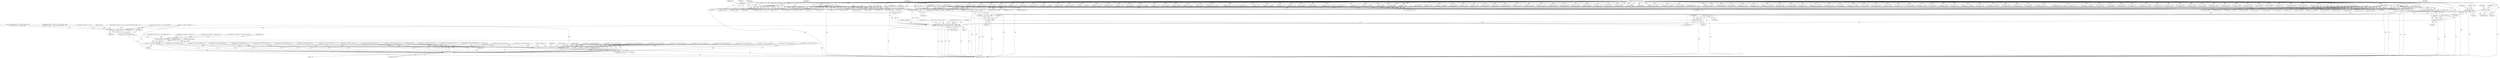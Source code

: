 digraph "0_radare2_f41e941341e44aa86edd4483c4487ec09a074257@pointer" {
"1002012" [label="(Call,buf[4] & 0x0f)"];
"1000300" [label="(Call,buf[4] | (buf[5] << 8) | (buf[6] << 16) | (buf[7] << 24))"];
"1000129" [label="(MethodParameterIn,const ut8 *buf)"];
"1000304" [label="(Call,(buf[5] << 8) | (buf[6] << 16) | (buf[7] << 24))"];
"1000305" [label="(Call,buf[5] << 8)"];
"1000310" [label="(Call,(buf[6] << 16) | (buf[7] << 24))"];
"1000311" [label="(Call,buf[6] << 16)"];
"1000316" [label="(Call,buf[7] << 24)"];
"1000195" [label="(Call,buf[4] | (buf[5] << 8) | (buf[6] << 16) | (buf[7] << 24))"];
"1000199" [label="(Call,(buf[5] << 8) | (buf[6] << 16) | (buf[7] << 24))"];
"1000200" [label="(Call,buf[5] << 8)"];
"1000205" [label="(Call,(buf[6] << 16) | (buf[7] << 24))"];
"1000206" [label="(Call,buf[6] << 16)"];
"1000211" [label="(Call,buf[7] << 24)"];
"1002007" [label="(Call,snprintf (str, sizeof (str), \" {v%i, v%i, v%i, v%i, v%i}\", buf[4] & 0x0f,\n \t\t\t\t\t\t\t(buf[4] & 0xf0) >> 4, buf[5] & 0x0f, (buf[5] & 0xf0) >> 4, buf[1] & 0x0f))"];
"1002050" [label="(Call,r_str_concat (strasm, str))"];
"1002048" [label="(Call,strasm = r_str_concat (strasm, str))"];
"1002112" [label="(Call,r_str_concat (strasm, str))"];
"1002110" [label="(Call,strasm = r_str_concat (strasm, str))"];
"1002136" [label="(Call,strncpy (op->buf_asm, strasm, sizeof (op->buf_asm) - 1))"];
"1002198" [label="(Call,free (strasm))"];
"1002018" [label="(Call,buf[4] & 0xf0)"];
"1002017" [label="(Call,(buf[4] & 0xf0) >> 4)"];
"1001909" [label="(Call,buf[3] << 8)"];
"1002049" [label="(Identifier,strasm)"];
"1000666" [label="(Call,buf[0] == 0x19)"];
"1000498" [label="(Call,(int) buf[1])"];
"1000195" [label="(Call,buf[4] | (buf[5] << 8) | (buf[6] << 16) | (buf[7] << 24))"];
"1000778" [label="(Call,(int) buf[1])"];
"1000600" [label="(Call,buf[4] << 16)"];
"1000204" [label="(Literal,8)"];
"1002198" [label="(Call,free (strasm))"];
"1002135" [label="(Block,)"];
"1002127" [label="(Call,strasm = NULL)"];
"1001306" [label="(Call,buf[4] & 0x0f)"];
"1002048" [label="(Call,strasm = r_str_concat (strasm, str))"];
"1002022" [label="(Literal,0xf0)"];
"1002019" [label="(Call,buf[4])"];
"1001258" [label="(Call,buf[3] << 8)"];
"1000897" [label="(Call,strasm = r_str_concat (strasm, str))"];
"1001976" [label="(Call,snprintf (str, sizeof (str), \" {v%i, v%i, v%i, v%i}\", buf[4] & 0x0f,\n \t\t\t\t\t\t\t(buf[4] & 0xf0) >> 4, buf[5] & 0x0f, (buf[5] & 0xf0) >> 4))"];
"1000438" [label="(Call,buf[3] << 8)"];
"1001103" [label="(Call,buf[4] & 0x0f)"];
"1000430" [label="(Call,(int) buf[1])"];
"1001188" [label="(Call,strasm = r_str_concat (strasm, str))"];
"1001198" [label="(Call,(int) buf[1])"];
"1000883" [label="(Call,strasm = r_str_concat (strasm, str))"];
"1000866" [label="(Call,(buf[3] << 8) | buf[2])"];
"1000489" [label="(Call,strasm = r_str_concat (strasm, str))"];
"1000716" [label="(Call,(llint)buf[3])"];
"1002069" [label="(Call,snprintf (str, sizeof (str), \", %s ; 0x%x\", flag_str, vB))"];
"1001217" [label="(Call,buf[5] << 8)"];
"1000196" [label="(Call,buf[4])"];
"1001158" [label="(Call,buf[5] & 0x0f)"];
"1000724" [label="(Call,(llint)buf[4])"];
"1001109" [label="(Call,buf[4] & 0xf0)"];
"1001789" [label="(Call,(buf[3] << 8) | buf[2])"];
"1002043" [label="(Call,snprintf (str, sizeof (str), \" {}\"))"];
"1000215" [label="(Literal,24)"];
"1002078" [label="(Call,snprintf (str, sizeof (str), \", class+%i\", vB))"];
"1001651" [label="(Call,buf[0] == 0x23)"];
"1000131" [label="(Block,)"];
"1001062" [label="(Call,buf[1] & 0x0f)"];
"1000558" [label="(Call,buf[3] << 8)"];
"1000785" [label="(Call,(int) buf[2])"];
"1000212" [label="(Call,buf[7])"];
"1002017" [label="(Call,(buf[4] & 0xf0) >> 4)"];
"1002199" [label="(Identifier,strasm)"];
"1000966" [label="(Call,buf[4] << 16)"];
"1001342" [label="(Call,buf[5] & 0x0f)"];
"1001389" [label="(Call,(buf[3] << 8) | buf[2])"];
"1001636" [label="(Call,buf[3] << 8)"];
"1002150" [label="(Identifier,op)"];
"1000311" [label="(Call,buf[6] << 16)"];
"1001782" [label="(Call,(int) buf[1])"];
"1000421" [label="(Call,strasm = r_str_concat (strasm, str))"];
"1002056" [label="(Identifier,buf)"];
"1001919" [label="(Block,)"];
"1001619" [label="(Call,buf[1] & 0x0f)"];
"1001440" [label="(Call,buf[0] == 0x22)"];
"1000320" [label="(Literal,24)"];
"1000700" [label="(Call,(int) buf[1])"];
"1000246" [label="(Call,buf[2] | (buf[3] << 8))"];
"1002018" [label="(Call,buf[4] & 0xf0)"];
"1000955" [label="(Call,buf[2] | (buf[3] << 8) | (buf[4] << 16) | (buf[5] << 24))"];
"1002016" [label="(Literal,0x0f)"];
"1001004" [label="(Call,buf[3] << 8)"];
"1000316" [label="(Call,buf[7] << 24)"];
"1001003" [label="(Call,buf[3] << 8 | buf[2])"];
"1002201" [label="(Identifier,size)"];
"1002020" [label="(Identifier,buf)"];
"1000463" [label="(Call,buf[3] << 8)"];
"1000594" [label="(Call,buf[3] << 8)"];
"1000309" [label="(Literal,8)"];
"1001573" [label="(Call,(int) buf[1])"];
"1001509" [label="(Call,buf[1] & 0x0f)"];
"1000207" [label="(Call,buf[6])"];
"1001051" [label="(Call,strasm = r_str_concat (strasm, str))"];
"1001030" [label="(Call,buf[2] | (buf[3] << 8) | (buf[4] << 16) | (buf[5] << 24))"];
"1002114" [label="(Identifier,str)"];
"1002029" [label="(Call,(buf[5] & 0xf0) >> 4)"];
"1000193" [label="(Call,first_key = buf[4] | (buf[5] << 8) | (buf[6] << 16) | (buf[7] << 24))"];
"1001318" [label="(Call,buf[5] & 0x0f)"];
"1000917" [label="(Call,strasm = r_str_concat (strasm, str))"];
"1000909" [label="(Call,buf[3] << 8)"];
"1001921" [label="(Call,snprintf (str, sizeof (str), \" {v%i}\", buf[4] & 0x0f))"];
"1000509" [label="(Call,strasm = r_str_concat (strasm, str))"];
"1001969" [label="(Call,buf[5] & 0x0f)"];
"1001635" [label="(Call,(buf[3] << 8) | buf[2])"];
"1002137" [label="(Call,op->buf_asm)"];
"1000313" [label="(Identifier,buf)"];
"1001348" [label="(Call,buf[5] & 0xf0)"];
"1000944" [label="(Call,strasm = r_str_concat (strasm, str))"];
"1000732" [label="(Call,(llint)buf[5])"];
"1000850" [label="(Call,buf[1] & 0x0f)"];
"1001800" [label="(Call,(buf[5] << 8) | buf[4])"];
"1000636" [label="(Call,strasm = r_str_concat (strasm, str))"];
"1001747" [label="(Call,buf[2] << 24)"];
"1001382" [label="(Call,(int) buf[1])"];
"1001070" [label="(Call,buf[3] << 8)"];
"1001205" [label="(Call,(buf[3] << 8) | buf[2])"];
"1000814" [label="(Call,(int) buf[1])"];
"1000805" [label="(Call,strasm = r_str_concat (strasm, str))"];
"1002024" [label="(Call,buf[5] & 0x0f)"];
"1001790" [label="(Call,buf[3] << 8)"];
"1000375" [label="(Call,strasm = strdup (op->buf_asm))"];
"1001926" [label="(Call,buf[4] & 0x0f)"];
"1000474" [label="(Call,buf[5] << 8)"];
"1002041" [label="(ControlStructure,break;)"];
"1000304" [label="(Call,(buf[5] << 8) | (buf[6] << 16) | (buf[7] << 24))"];
"1000936" [label="(Call,buf[3] << 8)"];
"1001722" [label="(Call,(int) buf[1])"];
"1001275" [label="(Call,buf[4] & 0x0f)"];
"1000548" [label="(Call,(int) buf[1])"];
"1000985" [label="(Call,buf[1] & 0x0f)"];
"1000655" [label="(Call,buf[2] << 16)"];
"1002054" [label="(Call,buf[0] == 0x24)"];
"1002111" [label="(Identifier,strasm)"];
"1002052" [label="(Identifier,str)"];
"1001646" [label="(Call,buf[0] == 0x20)"];
"1000769" [label="(Call,strasm = r_str_concat (strasm, str))"];
"1002026" [label="(Identifier,buf)"];
"1000526" [label="(Call,buf[1] & 0xf0)"];
"1001164" [label="(Call,buf[5] & 0xf0)"];
"1000312" [label="(Call,buf[6])"];
"1002115" [label="(ControlStructure,break;)"];
"1000315" [label="(Literal,16)"];
"1002009" [label="(Call,sizeof (str))"];
"1000408" [label="(Call,buf[1] & 0xf0)"];
"1000858" [label="(Call,buf[1] & 0xf0)"];
"1000250" [label="(Call,buf[3] << 8)"];
"1001021" [label="(Call,(int) buf[1])"];
"1001249" [label="(Call,buf[1] & 0xf0)"];
"1001152" [label="(Call,buf[4] & 0xf0)"];
"1001091" [label="(Call,buf[4] & 0x0f)"];
"1000828" [label="(Call,(int) buf[3])"];
"1001525" [label="(Call,(buf[3]<<8) | buf[2])"];
"1001257" [label="(Call,(buf[3] << 8) | buf[2])"];
"1000926" [label="(Call,(int) buf[1])"];
"1001944" [label="(Call,buf[4] & 0xf0)"];
"1002036" [label="(Call,buf[1] & 0x0f)"];
"1001373" [label="(Call,strasm = r_str_concat (strasm, str))"];
"1000206" [label="(Call,buf[6] << 16)"];
"1000908" [label="(Call,buf[3] << 8 | buf[2])"];
"1001312" [label="(Call,buf[4] & 0xf0)"];
"1000318" [label="(Identifier,buf)"];
"1000792" [label="(Call,(int) buf[3])"];
"1000611" [label="(Call,buf[0] == 0x17)"];
"1000187" [label="(Call,buf[3] << 8)"];
"1000971" [label="(Call,buf[5] << 24)"];
"1000557" [label="(Call,(buf[3] << 8) | buf[2])"];
"1001999" [label="(Call,buf[5] & 0xf0)"];
"1001293" [label="(Call,buf[4] & 0xf0)"];
"1001981" [label="(Call,buf[4] & 0x0f)"];
"1000473" [label="(Call,(buf[5] << 8) | buf[4])"];
"1000305" [label="(Call,buf[5] << 8)"];
"1000740" [label="(Call,(llint)buf[6])"];
"1001713" [label="(Call,strasm = r_str_concat (strasm, str))"];
"1001041" [label="(Call,buf[4] << 16)"];
"1000292" [label="(Call,buf[3] << 8)"];
"1001069" [label="(Call,(buf[3] << 8) | buf[2])"];
"1001399" [label="(Call,buf[0] == 0x1a)"];
"1000582" [label="(Call,(int) buf[1])"];
"1002112" [label="(Call,r_str_concat (strasm, str))"];
"1000935" [label="(Call,buf[3] << 8 | buf[2])"];
"1000645" [label="(Call,(int) buf[1])"];
"1000976" [label="(Call,strasm = r_str_concat (strasm, str))"];
"1000129" [label="(MethodParameterIn,const ut8 *buf)"];
"1001435" [label="(Call,buf[0] == 0x1f)"];
"1000539" [label="(Call,strasm = r_str_concat (strasm, str))"];
"1002104" [label="(Call,snprintf (str, sizeof (str), \", method+%i\", vB))"];
"1001888" [label="(Call,strasm = r_str_concat (strasm, str))"];
"1001957" [label="(Call,buf[4] & 0x0f)"];
"1001993" [label="(Call,buf[5] & 0x0f)"];
"1000200" [label="(Call,buf[5] << 8)"];
"1000993" [label="(Call,buf[1] & 0xf0)"];
"1001134" [label="(Call,buf[5] & 0x0f)"];
"1001731" [label="(Call,buf[5] | (buf[4] << 8) | (buf[3] << 16) | (buf[2] << 24))"];
"1002136" [label="(Call,strncpy (op->buf_asm, strasm, sizeof (op->buf_asm) - 1))"];
"1001610" [label="(Call,strasm = r_str_concat (strasm, str))"];
"1001216" [label="(Call,(buf[5] << 8) | buf[4])"];
"1002051" [label="(Identifier,strasm)"];
"1001581" [label="(Call,buf[3] << 8)"];
"1001773" [label="(Call,strasm = r_str_concat (strasm, str))"];
"1001517" [label="(Call,buf[1] & 0xf0)"];
"1001287" [label="(Call,buf[4] & 0x0f)"];
"1001810" [label="(Call,buf[0] == 0x25)"];
"1001564" [label="(Call,strasm = r_str_concat (strasm, str))"];
"1002050" [label="(Call,r_str_concat (strasm, str))"];
"1001801" [label="(Call,buf[5] << 8)"];
"1001237" [label="(Call,strasm = r_str_concat (strasm, str))"];
"1002013" [label="(Call,buf[4])"];
"1001526" [label="(Call,buf[3]<<8)"];
"1001987" [label="(Call,buf[4] & 0xf0)"];
"1000300" [label="(Call,buf[4] | (buf[5] << 8) | (buf[6] << 16) | (buf[7] << 24))"];
"1001736" [label="(Call,buf[4] << 8)"];
"1000960" [label="(Call,buf[3] << 8)"];
"1001580" [label="(Call,(buf[3] << 8) | buf[2])"];
"1000867" [label="(Call,buf[3] << 8)"];
"1000453" [label="(Call,strasm = r_str_concat (strasm, str))"];
"1001046" [label="(Call,buf[5] << 24)"];
"1001933" [label="(Call,snprintf (str, sizeof (str), \" {v%i, v%i}\", buf[4] & 0x0f, (buf[4] & 0xf0) >> 4))"];
"1000306" [label="(Call,buf[5])"];
"1002023" [label="(Literal,4)"];
"1002202" [label="(MethodReturn,static int)"];
"1000301" [label="(Call,buf[4])"];
"1002011" [label="(Literal,\" {v%i, v%i, v%i, v%i, v%i}\")"];
"1000208" [label="(Identifier,buf)"];
"1002140" [label="(Identifier,strasm)"];
"1001908" [label="(Call,(buf[3] << 8) | buf[2])"];
"1001963" [label="(Call,buf[4] & 0xf0)"];
"1002141" [label="(Call,sizeof (op->buf_asm) - 1)"];
"1000211" [label="(Call,buf[7] << 24)"];
"1001742" [label="(Call,buf[3] << 16)"];
"1000394" [label="(Block,)"];
"1000756" [label="(Call,(llint)buf[8])"];
"1001500" [label="(Call,strasm = r_str_concat (strasm, str))"];
"1000183" [label="(Call,buf[2] | (buf[3] << 8))"];
"1000589" [label="(Call,buf[2] | (buf[3] << 8) | (buf[4] << 16) | (buf[5] << 24))"];
"1000317" [label="(Call,buf[7])"];
"1000352" [label="(Call,strasm = NULL)"];
"1000841" [label="(Call,strasm = r_str_concat (strasm, str))"];
"1000462" [label="(Call,(buf[3] << 8) | buf[2])"];
"1000892" [label="(Call,(char) buf[1])"];
"1000201" [label="(Call,buf[5])"];
"1000763" [label="(Call,(llint)buf[9])"];
"1000298" [label="(Call,array_size = buf[4] | (buf[5] << 8) | (buf[6] << 16) | (buf[7] << 24))"];
"1001128" [label="(Call,buf[4] & 0xf0)"];
"1000310" [label="(Call,(buf[6] << 16) | (buf[7] << 24))"];
"1001206" [label="(Call,buf[3] << 8)"];
"1001952" [label="(Call,snprintf (str, sizeof (str), \" {v%i, v%i, v%i}\", buf[4] & 0x0f,\n \t\t\t\t\t\t\t(buf[4] & 0xf0) >> 4, buf[5] & 0x0f))"];
"1002110" [label="(Call,strasm = r_str_concat (strasm, str))"];
"1000437" [label="(Call,(buf[3] << 8) | buf[2])"];
"1001035" [label="(Call,buf[3] << 8)"];
"1000748" [label="(Call,(llint)buf[7])"];
"1000199" [label="(Call,(buf[5] << 8) | (buf[6] << 16) | (buf[7] << 24))"];
"1000205" [label="(Call,(buf[6] << 16) | (buf[7] << 24))"];
"1000605" [label="(Call,buf[5] << 24)"];
"1002095" [label="(Call,snprintf (str, sizeof (str), \", %s ; 0x%x\", flag_str, vB))"];
"1001012" [label="(Call,strasm = r_str_concat (strasm, str))"];
"1001122" [label="(Call,buf[4] & 0x0f)"];
"1002007" [label="(Call,snprintf (str, sizeof (str), \" {v%i, v%i, v%i, v%i, v%i}\", buf[4] & 0x0f,\n \t\t\t\t\t\t\t(buf[4] & 0xf0) >> 4, buf[5] & 0x0f, (buf[5] & 0xf0) >> 4, buf[1] & 0x0f))"];
"1000660" [label="(Call,buf[3] << 24)"];
"1000210" [label="(Literal,16)"];
"1000573" [label="(Call,strasm = r_str_concat (strasm, str))"];
"1000518" [label="(Call,buf[1] & 0x0f)"];
"1001627" [label="(Call,buf[1] & 0xf0)"];
"1000691" [label="(Call,strasm = r_str_concat (strasm, str))"];
"1000142" [label="(Call,(int) buf[0])"];
"1001429" [label="(Call,buf[0] == 0x1c)"];
"1002030" [label="(Call,buf[5] & 0xf0)"];
"1001330" [label="(Call,buf[4] & 0x0f)"];
"1002012" [label="(Call,buf[4] & 0x0f)"];
"1001900" [label="(Call,buf[1] & 0xf0)"];
"1000213" [label="(Identifier,buf)"];
"1000159" [label="(Call,op->buf_asm[0] = 0)"];
"1001336" [label="(Call,buf[4] & 0xf0)"];
"1000709" [label="(Call,(llint)buf[2])"];
"1000821" [label="(Call,(int) buf[2])"];
"1001146" [label="(Call,buf[4] & 0x0f)"];
"1002008" [label="(Identifier,str)"];
"1001938" [label="(Call,buf[4] & 0x0f)"];
"1001390" [label="(Call,buf[3] << 8)"];
"1000167" [label="(Call,buf[0] == 0x00)"];
"1000400" [label="(Call,buf[1] & 0x0f)"];
"1000288" [label="(Call,buf[2] | (buf[3] << 8))"];
"1002113" [label="(Identifier,strasm)"];
"1002012" -> "1002007"  [label="AST: "];
"1002012" -> "1002016"  [label="CFG: "];
"1002013" -> "1002012"  [label="AST: "];
"1002016" -> "1002012"  [label="AST: "];
"1002020" -> "1002012"  [label="CFG: "];
"1002012" -> "1002007"  [label="DDG: "];
"1002012" -> "1002007"  [label="DDG: "];
"1000300" -> "1002012"  [label="DDG: "];
"1000195" -> "1002012"  [label="DDG: "];
"1000129" -> "1002012"  [label="DDG: "];
"1002012" -> "1002018"  [label="DDG: "];
"1000300" -> "1000298"  [label="AST: "];
"1000300" -> "1000304"  [label="CFG: "];
"1000301" -> "1000300"  [label="AST: "];
"1000304" -> "1000300"  [label="AST: "];
"1000298" -> "1000300"  [label="CFG: "];
"1000300" -> "1002202"  [label="DDG: "];
"1000300" -> "1002202"  [label="DDG: "];
"1000300" -> "1000298"  [label="DDG: "];
"1000300" -> "1000298"  [label="DDG: "];
"1000129" -> "1000300"  [label="DDG: "];
"1000304" -> "1000300"  [label="DDG: "];
"1000304" -> "1000300"  [label="DDG: "];
"1000300" -> "1000473"  [label="DDG: "];
"1000300" -> "1000600"  [label="DDG: "];
"1000300" -> "1000724"  [label="DDG: "];
"1000300" -> "1000966"  [label="DDG: "];
"1000300" -> "1001041"  [label="DDG: "];
"1000300" -> "1001091"  [label="DDG: "];
"1000300" -> "1001103"  [label="DDG: "];
"1000300" -> "1001122"  [label="DDG: "];
"1000300" -> "1001146"  [label="DDG: "];
"1000300" -> "1001216"  [label="DDG: "];
"1000300" -> "1001275"  [label="DDG: "];
"1000300" -> "1001287"  [label="DDG: "];
"1000300" -> "1001306"  [label="DDG: "];
"1000300" -> "1001330"  [label="DDG: "];
"1000300" -> "1001736"  [label="DDG: "];
"1000300" -> "1001800"  [label="DDG: "];
"1000300" -> "1001926"  [label="DDG: "];
"1000300" -> "1001938"  [label="DDG: "];
"1000300" -> "1001957"  [label="DDG: "];
"1000300" -> "1001981"  [label="DDG: "];
"1000129" -> "1000126"  [label="AST: "];
"1000129" -> "1002202"  [label="DDG: "];
"1000129" -> "1000142"  [label="DDG: "];
"1000129" -> "1000167"  [label="DDG: "];
"1000129" -> "1000183"  [label="DDG: "];
"1000129" -> "1000187"  [label="DDG: "];
"1000129" -> "1000195"  [label="DDG: "];
"1000129" -> "1000200"  [label="DDG: "];
"1000129" -> "1000206"  [label="DDG: "];
"1000129" -> "1000211"  [label="DDG: "];
"1000129" -> "1000246"  [label="DDG: "];
"1000129" -> "1000250"  [label="DDG: "];
"1000129" -> "1000288"  [label="DDG: "];
"1000129" -> "1000292"  [label="DDG: "];
"1000129" -> "1000305"  [label="DDG: "];
"1000129" -> "1000311"  [label="DDG: "];
"1000129" -> "1000316"  [label="DDG: "];
"1000129" -> "1000400"  [label="DDG: "];
"1000129" -> "1000408"  [label="DDG: "];
"1000129" -> "1000430"  [label="DDG: "];
"1000129" -> "1000438"  [label="DDG: "];
"1000129" -> "1000437"  [label="DDG: "];
"1000129" -> "1000463"  [label="DDG: "];
"1000129" -> "1000462"  [label="DDG: "];
"1000129" -> "1000474"  [label="DDG: "];
"1000129" -> "1000473"  [label="DDG: "];
"1000129" -> "1000498"  [label="DDG: "];
"1000129" -> "1000518"  [label="DDG: "];
"1000129" -> "1000526"  [label="DDG: "];
"1000129" -> "1000548"  [label="DDG: "];
"1000129" -> "1000558"  [label="DDG: "];
"1000129" -> "1000557"  [label="DDG: "];
"1000129" -> "1000582"  [label="DDG: "];
"1000129" -> "1000589"  [label="DDG: "];
"1000129" -> "1000594"  [label="DDG: "];
"1000129" -> "1000600"  [label="DDG: "];
"1000129" -> "1000605"  [label="DDG: "];
"1000129" -> "1000611"  [label="DDG: "];
"1000129" -> "1000645"  [label="DDG: "];
"1000129" -> "1000655"  [label="DDG: "];
"1000129" -> "1000660"  [label="DDG: "];
"1000129" -> "1000666"  [label="DDG: "];
"1000129" -> "1000700"  [label="DDG: "];
"1000129" -> "1000709"  [label="DDG: "];
"1000129" -> "1000716"  [label="DDG: "];
"1000129" -> "1000724"  [label="DDG: "];
"1000129" -> "1000732"  [label="DDG: "];
"1000129" -> "1000740"  [label="DDG: "];
"1000129" -> "1000748"  [label="DDG: "];
"1000129" -> "1000756"  [label="DDG: "];
"1000129" -> "1000763"  [label="DDG: "];
"1000129" -> "1000778"  [label="DDG: "];
"1000129" -> "1000785"  [label="DDG: "];
"1000129" -> "1000792"  [label="DDG: "];
"1000129" -> "1000814"  [label="DDG: "];
"1000129" -> "1000821"  [label="DDG: "];
"1000129" -> "1000828"  [label="DDG: "];
"1000129" -> "1000850"  [label="DDG: "];
"1000129" -> "1000858"  [label="DDG: "];
"1000129" -> "1000867"  [label="DDG: "];
"1000129" -> "1000866"  [label="DDG: "];
"1000129" -> "1000892"  [label="DDG: "];
"1000129" -> "1000909"  [label="DDG: "];
"1000129" -> "1000908"  [label="DDG: "];
"1000129" -> "1000926"  [label="DDG: "];
"1000129" -> "1000936"  [label="DDG: "];
"1000129" -> "1000935"  [label="DDG: "];
"1000129" -> "1000955"  [label="DDG: "];
"1000129" -> "1000960"  [label="DDG: "];
"1000129" -> "1000966"  [label="DDG: "];
"1000129" -> "1000971"  [label="DDG: "];
"1000129" -> "1000985"  [label="DDG: "];
"1000129" -> "1000993"  [label="DDG: "];
"1000129" -> "1001004"  [label="DDG: "];
"1000129" -> "1001003"  [label="DDG: "];
"1000129" -> "1001021"  [label="DDG: "];
"1000129" -> "1001030"  [label="DDG: "];
"1000129" -> "1001035"  [label="DDG: "];
"1000129" -> "1001041"  [label="DDG: "];
"1000129" -> "1001046"  [label="DDG: "];
"1000129" -> "1001062"  [label="DDG: "];
"1000129" -> "1001070"  [label="DDG: "];
"1000129" -> "1001069"  [label="DDG: "];
"1000129" -> "1001091"  [label="DDG: "];
"1000129" -> "1001103"  [label="DDG: "];
"1000129" -> "1001109"  [label="DDG: "];
"1000129" -> "1001122"  [label="DDG: "];
"1000129" -> "1001128"  [label="DDG: "];
"1000129" -> "1001134"  [label="DDG: "];
"1000129" -> "1001146"  [label="DDG: "];
"1000129" -> "1001152"  [label="DDG: "];
"1000129" -> "1001158"  [label="DDG: "];
"1000129" -> "1001164"  [label="DDG: "];
"1000129" -> "1001198"  [label="DDG: "];
"1000129" -> "1001206"  [label="DDG: "];
"1000129" -> "1001205"  [label="DDG: "];
"1000129" -> "1001217"  [label="DDG: "];
"1000129" -> "1001216"  [label="DDG: "];
"1000129" -> "1001249"  [label="DDG: "];
"1000129" -> "1001258"  [label="DDG: "];
"1000129" -> "1001257"  [label="DDG: "];
"1000129" -> "1001275"  [label="DDG: "];
"1000129" -> "1001287"  [label="DDG: "];
"1000129" -> "1001293"  [label="DDG: "];
"1000129" -> "1001306"  [label="DDG: "];
"1000129" -> "1001312"  [label="DDG: "];
"1000129" -> "1001318"  [label="DDG: "];
"1000129" -> "1001330"  [label="DDG: "];
"1000129" -> "1001336"  [label="DDG: "];
"1000129" -> "1001342"  [label="DDG: "];
"1000129" -> "1001348"  [label="DDG: "];
"1000129" -> "1001382"  [label="DDG: "];
"1000129" -> "1001390"  [label="DDG: "];
"1000129" -> "1001389"  [label="DDG: "];
"1000129" -> "1001399"  [label="DDG: "];
"1000129" -> "1001429"  [label="DDG: "];
"1000129" -> "1001435"  [label="DDG: "];
"1000129" -> "1001440"  [label="DDG: "];
"1000129" -> "1001509"  [label="DDG: "];
"1000129" -> "1001517"  [label="DDG: "];
"1000129" -> "1001526"  [label="DDG: "];
"1000129" -> "1001525"  [label="DDG: "];
"1000129" -> "1001573"  [label="DDG: "];
"1000129" -> "1001581"  [label="DDG: "];
"1000129" -> "1001580"  [label="DDG: "];
"1000129" -> "1001619"  [label="DDG: "];
"1000129" -> "1001627"  [label="DDG: "];
"1000129" -> "1001636"  [label="DDG: "];
"1000129" -> "1001635"  [label="DDG: "];
"1000129" -> "1001646"  [label="DDG: "];
"1000129" -> "1001651"  [label="DDG: "];
"1000129" -> "1001722"  [label="DDG: "];
"1000129" -> "1001731"  [label="DDG: "];
"1000129" -> "1001736"  [label="DDG: "];
"1000129" -> "1001742"  [label="DDG: "];
"1000129" -> "1001747"  [label="DDG: "];
"1000129" -> "1001782"  [label="DDG: "];
"1000129" -> "1001790"  [label="DDG: "];
"1000129" -> "1001789"  [label="DDG: "];
"1000129" -> "1001801"  [label="DDG: "];
"1000129" -> "1001800"  [label="DDG: "];
"1000129" -> "1001810"  [label="DDG: "];
"1000129" -> "1001900"  [label="DDG: "];
"1000129" -> "1001909"  [label="DDG: "];
"1000129" -> "1001908"  [label="DDG: "];
"1000129" -> "1001926"  [label="DDG: "];
"1000129" -> "1001938"  [label="DDG: "];
"1000129" -> "1001944"  [label="DDG: "];
"1000129" -> "1001957"  [label="DDG: "];
"1000129" -> "1001963"  [label="DDG: "];
"1000129" -> "1001969"  [label="DDG: "];
"1000129" -> "1001981"  [label="DDG: "];
"1000129" -> "1001987"  [label="DDG: "];
"1000129" -> "1001993"  [label="DDG: "];
"1000129" -> "1001999"  [label="DDG: "];
"1000129" -> "1002018"  [label="DDG: "];
"1000129" -> "1002024"  [label="DDG: "];
"1000129" -> "1002030"  [label="DDG: "];
"1000129" -> "1002036"  [label="DDG: "];
"1000129" -> "1002054"  [label="DDG: "];
"1000304" -> "1000310"  [label="CFG: "];
"1000305" -> "1000304"  [label="AST: "];
"1000310" -> "1000304"  [label="AST: "];
"1000304" -> "1002202"  [label="DDG: "];
"1000304" -> "1002202"  [label="DDG: "];
"1000305" -> "1000304"  [label="DDG: "];
"1000305" -> "1000304"  [label="DDG: "];
"1000310" -> "1000304"  [label="DDG: "];
"1000310" -> "1000304"  [label="DDG: "];
"1000305" -> "1000309"  [label="CFG: "];
"1000306" -> "1000305"  [label="AST: "];
"1000309" -> "1000305"  [label="AST: "];
"1000313" -> "1000305"  [label="CFG: "];
"1000305" -> "1002202"  [label="DDG: "];
"1000305" -> "1000474"  [label="DDG: "];
"1000305" -> "1000605"  [label="DDG: "];
"1000305" -> "1000732"  [label="DDG: "];
"1000305" -> "1000971"  [label="DDG: "];
"1000305" -> "1001046"  [label="DDG: "];
"1000305" -> "1001134"  [label="DDG: "];
"1000305" -> "1001158"  [label="DDG: "];
"1000305" -> "1001217"  [label="DDG: "];
"1000305" -> "1001318"  [label="DDG: "];
"1000305" -> "1001342"  [label="DDG: "];
"1000305" -> "1001731"  [label="DDG: "];
"1000305" -> "1001801"  [label="DDG: "];
"1000305" -> "1001969"  [label="DDG: "];
"1000305" -> "1001993"  [label="DDG: "];
"1000305" -> "1002024"  [label="DDG: "];
"1000310" -> "1000316"  [label="CFG: "];
"1000311" -> "1000310"  [label="AST: "];
"1000316" -> "1000310"  [label="AST: "];
"1000310" -> "1002202"  [label="DDG: "];
"1000310" -> "1002202"  [label="DDG: "];
"1000311" -> "1000310"  [label="DDG: "];
"1000311" -> "1000310"  [label="DDG: "];
"1000316" -> "1000310"  [label="DDG: "];
"1000316" -> "1000310"  [label="DDG: "];
"1000311" -> "1000315"  [label="CFG: "];
"1000312" -> "1000311"  [label="AST: "];
"1000315" -> "1000311"  [label="AST: "];
"1000318" -> "1000311"  [label="CFG: "];
"1000311" -> "1002202"  [label="DDG: "];
"1000311" -> "1000740"  [label="DDG: "];
"1000316" -> "1000320"  [label="CFG: "];
"1000317" -> "1000316"  [label="AST: "];
"1000320" -> "1000316"  [label="AST: "];
"1000316" -> "1002202"  [label="DDG: "];
"1000316" -> "1000748"  [label="DDG: "];
"1000195" -> "1000193"  [label="AST: "];
"1000195" -> "1000199"  [label="CFG: "];
"1000196" -> "1000195"  [label="AST: "];
"1000199" -> "1000195"  [label="AST: "];
"1000193" -> "1000195"  [label="CFG: "];
"1000195" -> "1002202"  [label="DDG: "];
"1000195" -> "1002202"  [label="DDG: "];
"1000195" -> "1000193"  [label="DDG: "];
"1000195" -> "1000193"  [label="DDG: "];
"1000199" -> "1000195"  [label="DDG: "];
"1000199" -> "1000195"  [label="DDG: "];
"1000195" -> "1000473"  [label="DDG: "];
"1000195" -> "1000600"  [label="DDG: "];
"1000195" -> "1000724"  [label="DDG: "];
"1000195" -> "1000966"  [label="DDG: "];
"1000195" -> "1001041"  [label="DDG: "];
"1000195" -> "1001091"  [label="DDG: "];
"1000195" -> "1001103"  [label="DDG: "];
"1000195" -> "1001122"  [label="DDG: "];
"1000195" -> "1001146"  [label="DDG: "];
"1000195" -> "1001216"  [label="DDG: "];
"1000195" -> "1001275"  [label="DDG: "];
"1000195" -> "1001287"  [label="DDG: "];
"1000195" -> "1001306"  [label="DDG: "];
"1000195" -> "1001330"  [label="DDG: "];
"1000195" -> "1001736"  [label="DDG: "];
"1000195" -> "1001800"  [label="DDG: "];
"1000195" -> "1001926"  [label="DDG: "];
"1000195" -> "1001938"  [label="DDG: "];
"1000195" -> "1001957"  [label="DDG: "];
"1000195" -> "1001981"  [label="DDG: "];
"1000199" -> "1000205"  [label="CFG: "];
"1000200" -> "1000199"  [label="AST: "];
"1000205" -> "1000199"  [label="AST: "];
"1000199" -> "1002202"  [label="DDG: "];
"1000199" -> "1002202"  [label="DDG: "];
"1000200" -> "1000199"  [label="DDG: "];
"1000200" -> "1000199"  [label="DDG: "];
"1000205" -> "1000199"  [label="DDG: "];
"1000205" -> "1000199"  [label="DDG: "];
"1000200" -> "1000204"  [label="CFG: "];
"1000201" -> "1000200"  [label="AST: "];
"1000204" -> "1000200"  [label="AST: "];
"1000208" -> "1000200"  [label="CFG: "];
"1000200" -> "1002202"  [label="DDG: "];
"1000200" -> "1000474"  [label="DDG: "];
"1000200" -> "1000605"  [label="DDG: "];
"1000200" -> "1000732"  [label="DDG: "];
"1000200" -> "1000971"  [label="DDG: "];
"1000200" -> "1001046"  [label="DDG: "];
"1000200" -> "1001134"  [label="DDG: "];
"1000200" -> "1001158"  [label="DDG: "];
"1000200" -> "1001217"  [label="DDG: "];
"1000200" -> "1001318"  [label="DDG: "];
"1000200" -> "1001342"  [label="DDG: "];
"1000200" -> "1001731"  [label="DDG: "];
"1000200" -> "1001801"  [label="DDG: "];
"1000200" -> "1001969"  [label="DDG: "];
"1000200" -> "1001993"  [label="DDG: "];
"1000200" -> "1002024"  [label="DDG: "];
"1000205" -> "1000211"  [label="CFG: "];
"1000206" -> "1000205"  [label="AST: "];
"1000211" -> "1000205"  [label="AST: "];
"1000205" -> "1002202"  [label="DDG: "];
"1000205" -> "1002202"  [label="DDG: "];
"1000206" -> "1000205"  [label="DDG: "];
"1000206" -> "1000205"  [label="DDG: "];
"1000211" -> "1000205"  [label="DDG: "];
"1000211" -> "1000205"  [label="DDG: "];
"1000206" -> "1000210"  [label="CFG: "];
"1000207" -> "1000206"  [label="AST: "];
"1000210" -> "1000206"  [label="AST: "];
"1000213" -> "1000206"  [label="CFG: "];
"1000206" -> "1002202"  [label="DDG: "];
"1000206" -> "1000740"  [label="DDG: "];
"1000211" -> "1000215"  [label="CFG: "];
"1000212" -> "1000211"  [label="AST: "];
"1000215" -> "1000211"  [label="AST: "];
"1000211" -> "1002202"  [label="DDG: "];
"1000211" -> "1000748"  [label="DDG: "];
"1002007" -> "1001919"  [label="AST: "];
"1002007" -> "1002036"  [label="CFG: "];
"1002008" -> "1002007"  [label="AST: "];
"1002009" -> "1002007"  [label="AST: "];
"1002011" -> "1002007"  [label="AST: "];
"1002017" -> "1002007"  [label="AST: "];
"1002024" -> "1002007"  [label="AST: "];
"1002029" -> "1002007"  [label="AST: "];
"1002036" -> "1002007"  [label="AST: "];
"1002041" -> "1002007"  [label="CFG: "];
"1002007" -> "1002202"  [label="DDG: "];
"1002007" -> "1002202"  [label="DDG: "];
"1002007" -> "1002202"  [label="DDG: "];
"1002007" -> "1002202"  [label="DDG: "];
"1002007" -> "1002202"  [label="DDG: "];
"1002007" -> "1002202"  [label="DDG: "];
"1002007" -> "1002202"  [label="DDG: "];
"1002017" -> "1002007"  [label="DDG: "];
"1002017" -> "1002007"  [label="DDG: "];
"1002024" -> "1002007"  [label="DDG: "];
"1002024" -> "1002007"  [label="DDG: "];
"1002029" -> "1002007"  [label="DDG: "];
"1002029" -> "1002007"  [label="DDG: "];
"1002036" -> "1002007"  [label="DDG: "];
"1002036" -> "1002007"  [label="DDG: "];
"1002007" -> "1002050"  [label="DDG: "];
"1002050" -> "1002048"  [label="AST: "];
"1002050" -> "1002052"  [label="CFG: "];
"1002051" -> "1002050"  [label="AST: "];
"1002052" -> "1002050"  [label="AST: "];
"1002048" -> "1002050"  [label="CFG: "];
"1002050" -> "1002048"  [label="DDG: "];
"1002050" -> "1002048"  [label="DDG: "];
"1000375" -> "1002050"  [label="DDG: "];
"1001933" -> "1002050"  [label="DDG: "];
"1001921" -> "1002050"  [label="DDG: "];
"1002043" -> "1002050"  [label="DDG: "];
"1001976" -> "1002050"  [label="DDG: "];
"1001952" -> "1002050"  [label="DDG: "];
"1002048" -> "1000394"  [label="AST: "];
"1002049" -> "1002048"  [label="AST: "];
"1002056" -> "1002048"  [label="CFG: "];
"1002048" -> "1002112"  [label="DDG: "];
"1002112" -> "1002110"  [label="AST: "];
"1002112" -> "1002114"  [label="CFG: "];
"1002113" -> "1002112"  [label="AST: "];
"1002114" -> "1002112"  [label="AST: "];
"1002110" -> "1002112"  [label="CFG: "];
"1002112" -> "1002202"  [label="DDG: "];
"1002112" -> "1002110"  [label="DDG: "];
"1002112" -> "1002110"  [label="DDG: "];
"1002078" -> "1002112"  [label="DDG: "];
"1002104" -> "1002112"  [label="DDG: "];
"1002095" -> "1002112"  [label="DDG: "];
"1002069" -> "1002112"  [label="DDG: "];
"1002110" -> "1000394"  [label="AST: "];
"1002111" -> "1002110"  [label="AST: "];
"1002115" -> "1002110"  [label="CFG: "];
"1002110" -> "1002202"  [label="DDG: "];
"1002110" -> "1002136"  [label="DDG: "];
"1002110" -> "1002198"  [label="DDG: "];
"1002136" -> "1002135"  [label="AST: "];
"1002136" -> "1002141"  [label="CFG: "];
"1002137" -> "1002136"  [label="AST: "];
"1002140" -> "1002136"  [label="AST: "];
"1002141" -> "1002136"  [label="AST: "];
"1002150" -> "1002136"  [label="CFG: "];
"1002136" -> "1002202"  [label="DDG: "];
"1000159" -> "1002136"  [label="DDG: "];
"1000539" -> "1002136"  [label="DDG: "];
"1000375" -> "1002136"  [label="DDG: "];
"1000917" -> "1002136"  [label="DDG: "];
"1000883" -> "1002136"  [label="DDG: "];
"1001188" -> "1002136"  [label="DDG: "];
"1000976" -> "1002136"  [label="DDG: "];
"1000897" -> "1002136"  [label="DDG: "];
"1000841" -> "1002136"  [label="DDG: "];
"1000489" -> "1002136"  [label="DDG: "];
"1001051" -> "1002136"  [label="DDG: "];
"1001888" -> "1002136"  [label="DDG: "];
"1000805" -> "1002136"  [label="DDG: "];
"1001237" -> "1002136"  [label="DDG: "];
"1000636" -> "1002136"  [label="DDG: "];
"1001610" -> "1002136"  [label="DDG: "];
"1002127" -> "1002136"  [label="DDG: "];
"1000769" -> "1002136"  [label="DDG: "];
"1000421" -> "1002136"  [label="DDG: "];
"1001564" -> "1002136"  [label="DDG: "];
"1000573" -> "1002136"  [label="DDG: "];
"1000944" -> "1002136"  [label="DDG: "];
"1001012" -> "1002136"  [label="DDG: "];
"1001713" -> "1002136"  [label="DDG: "];
"1001373" -> "1002136"  [label="DDG: "];
"1000691" -> "1002136"  [label="DDG: "];
"1000509" -> "1002136"  [label="DDG: "];
"1001500" -> "1002136"  [label="DDG: "];
"1001773" -> "1002136"  [label="DDG: "];
"1000453" -> "1002136"  [label="DDG: "];
"1002141" -> "1002136"  [label="DDG: "];
"1002136" -> "1002198"  [label="DDG: "];
"1002198" -> "1000131"  [label="AST: "];
"1002198" -> "1002199"  [label="CFG: "];
"1002199" -> "1002198"  [label="AST: "];
"1002201" -> "1002198"  [label="CFG: "];
"1002198" -> "1002202"  [label="DDG: "];
"1000539" -> "1002198"  [label="DDG: "];
"1000375" -> "1002198"  [label="DDG: "];
"1000917" -> "1002198"  [label="DDG: "];
"1000883" -> "1002198"  [label="DDG: "];
"1001188" -> "1002198"  [label="DDG: "];
"1000976" -> "1002198"  [label="DDG: "];
"1000897" -> "1002198"  [label="DDG: "];
"1000841" -> "1002198"  [label="DDG: "];
"1000489" -> "1002198"  [label="DDG: "];
"1001051" -> "1002198"  [label="DDG: "];
"1001888" -> "1002198"  [label="DDG: "];
"1000805" -> "1002198"  [label="DDG: "];
"1001237" -> "1002198"  [label="DDG: "];
"1000636" -> "1002198"  [label="DDG: "];
"1001610" -> "1002198"  [label="DDG: "];
"1000352" -> "1002198"  [label="DDG: "];
"1002127" -> "1002198"  [label="DDG: "];
"1000769" -> "1002198"  [label="DDG: "];
"1000421" -> "1002198"  [label="DDG: "];
"1001564" -> "1002198"  [label="DDG: "];
"1000573" -> "1002198"  [label="DDG: "];
"1000944" -> "1002198"  [label="DDG: "];
"1001012" -> "1002198"  [label="DDG: "];
"1001713" -> "1002198"  [label="DDG: "];
"1001373" -> "1002198"  [label="DDG: "];
"1000691" -> "1002198"  [label="DDG: "];
"1000509" -> "1002198"  [label="DDG: "];
"1001500" -> "1002198"  [label="DDG: "];
"1001773" -> "1002198"  [label="DDG: "];
"1000453" -> "1002198"  [label="DDG: "];
"1002018" -> "1002017"  [label="AST: "];
"1002018" -> "1002022"  [label="CFG: "];
"1002019" -> "1002018"  [label="AST: "];
"1002022" -> "1002018"  [label="AST: "];
"1002023" -> "1002018"  [label="CFG: "];
"1002018" -> "1002202"  [label="DDG: "];
"1002018" -> "1002017"  [label="DDG: "];
"1002018" -> "1002017"  [label="DDG: "];
"1002017" -> "1002023"  [label="CFG: "];
"1002023" -> "1002017"  [label="AST: "];
"1002026" -> "1002017"  [label="CFG: "];
"1002017" -> "1002202"  [label="DDG: "];
}
